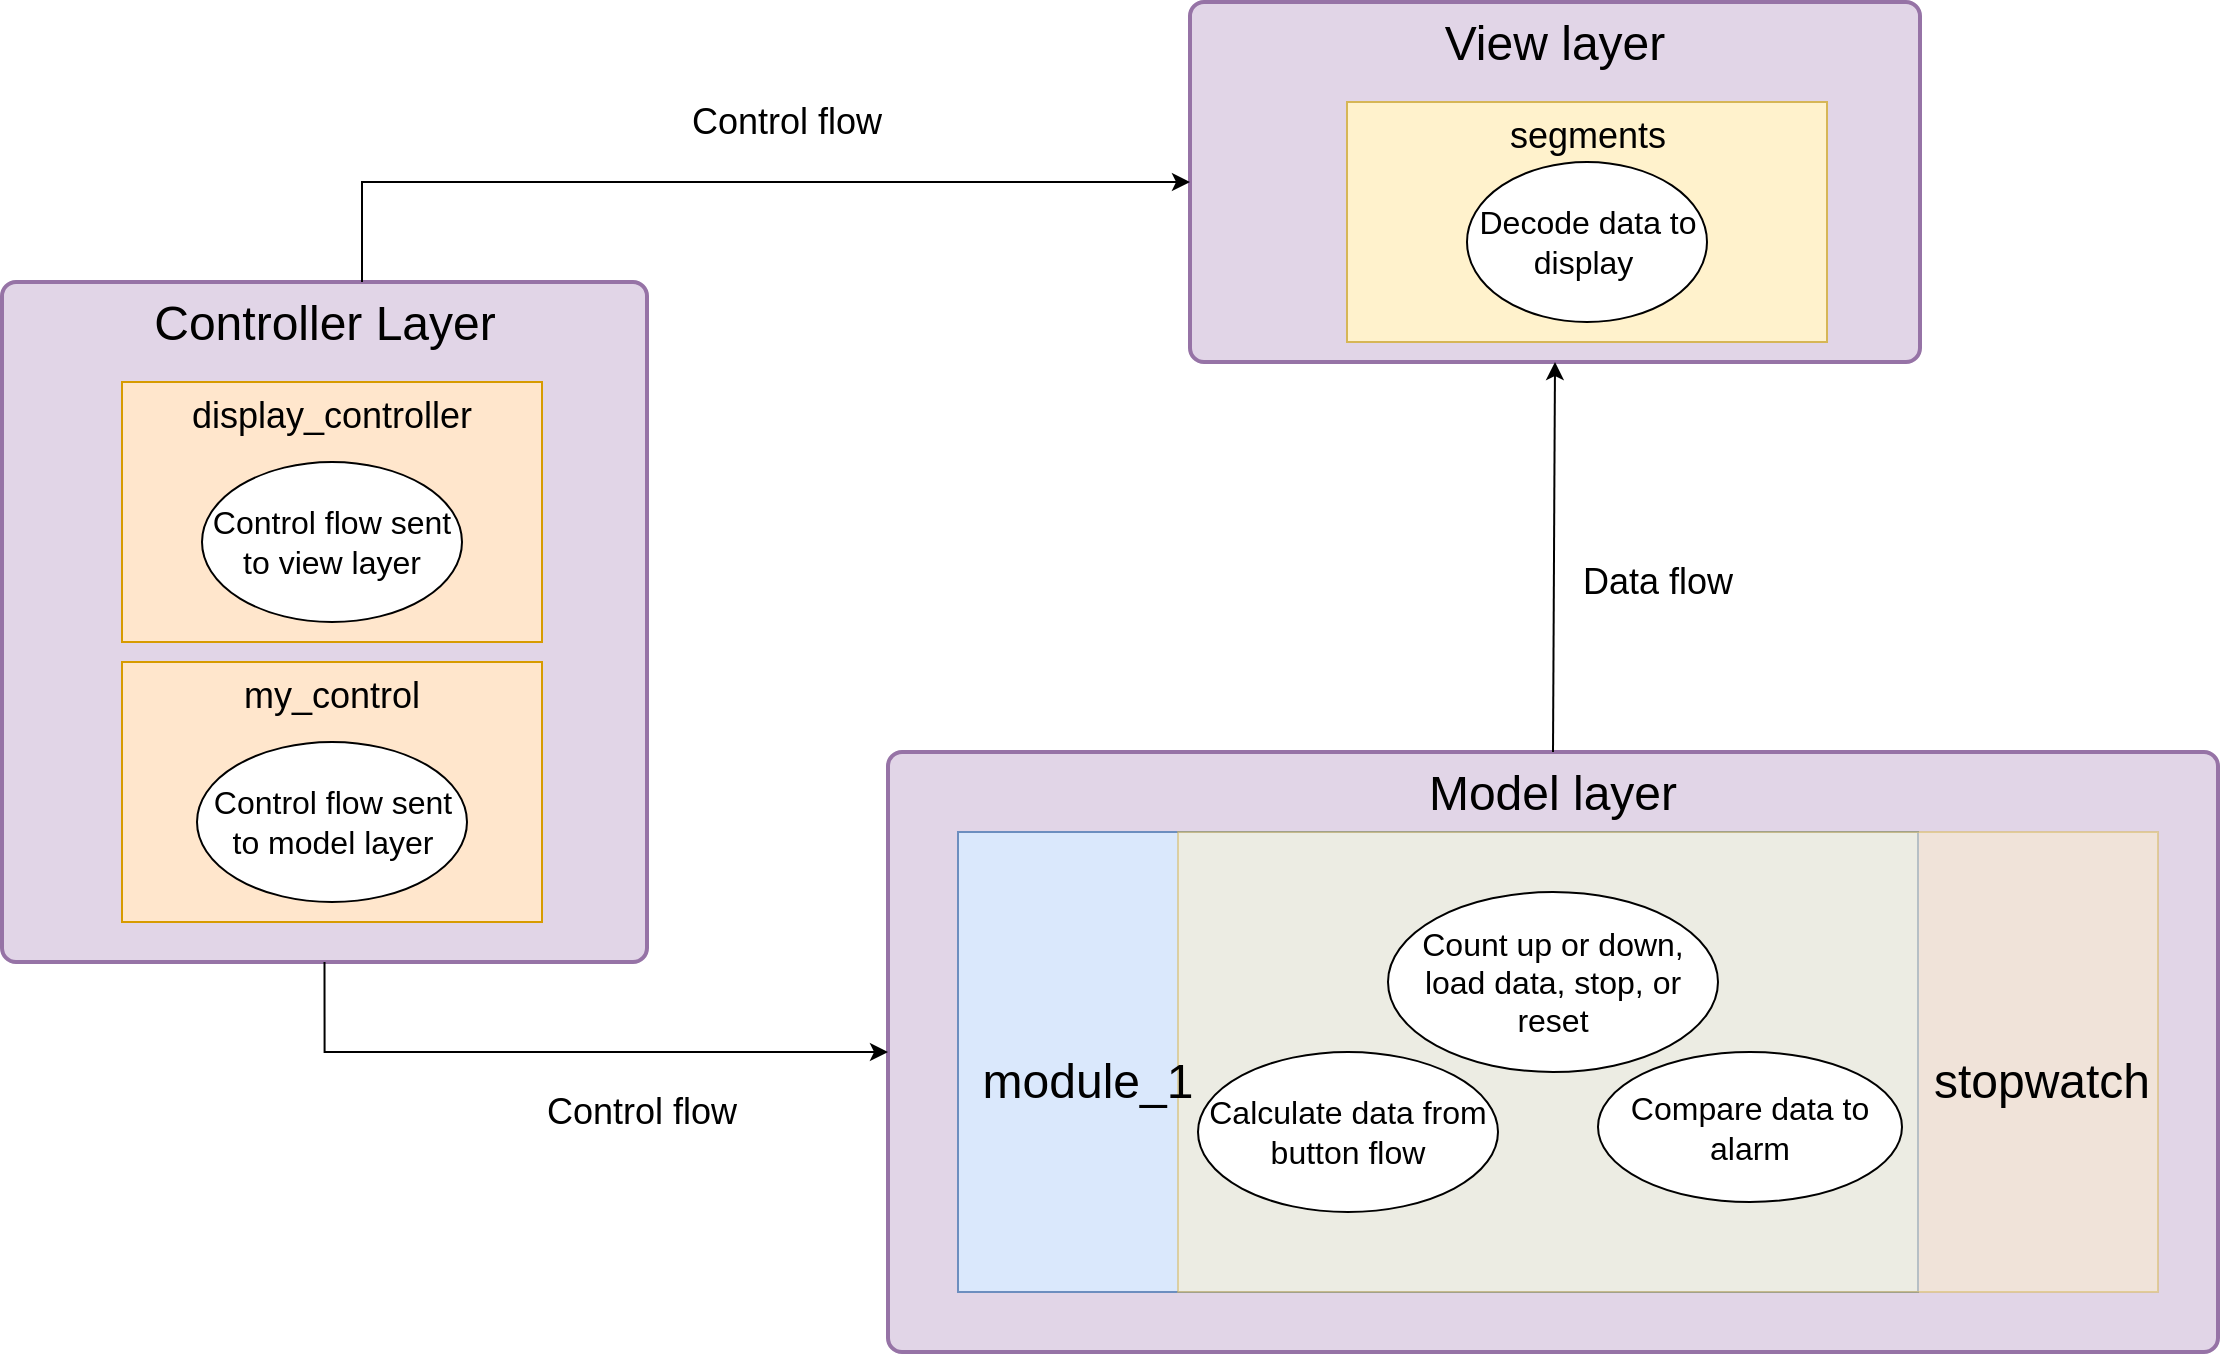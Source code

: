 <mxfile version="22.1.2" type="github">
  <diagram name="Page-1" id="_gD4Ty1qihqB3JL3IfZ5">
    <mxGraphModel dx="1050" dy="534" grid="1" gridSize="10" guides="1" tooltips="1" connect="1" arrows="1" fold="1" page="1" pageScale="1" pageWidth="850" pageHeight="1100" math="0" shadow="0">
      <root>
        <mxCell id="0" />
        <mxCell id="1" parent="0" />
        <mxCell id="tbvbLDSKId4JMIqYJKb5-12" value="&lt;font style=&quot;font-size: 24px;&quot;&gt;Controller Layer&lt;/font&gt;" style="rounded=1;whiteSpace=wrap;html=1;absoluteArcSize=1;arcSize=14;strokeWidth=2;horizontal=1;verticalAlign=top;fillColor=#e1d5e7;strokeColor=#9673a6;" parent="1" vertex="1">
          <mxGeometry x="57" y="200" width="322.5" height="340" as="geometry" />
        </mxCell>
        <mxCell id="tbvbLDSKId4JMIqYJKb5-13" value="&lt;font style=&quot;font-size: 24px;&quot;&gt;Model layer&lt;/font&gt;" style="rounded=1;whiteSpace=wrap;html=1;absoluteArcSize=1;arcSize=14;strokeWidth=2;verticalAlign=top;fillColor=#e1d5e7;strokeColor=#9673a6;" parent="1" vertex="1">
          <mxGeometry x="500" y="435" width="665" height="300" as="geometry" />
        </mxCell>
        <mxCell id="tbvbLDSKId4JMIqYJKb5-14" value="&lt;font style=&quot;font-size: 24px;&quot;&gt;View layer&lt;/font&gt;" style="rounded=1;whiteSpace=wrap;html=1;absoluteArcSize=1;arcSize=14;strokeWidth=2;verticalAlign=top;fillColor=#e1d5e7;strokeColor=#9673a6;" parent="1" vertex="1">
          <mxGeometry x="651" y="60" width="365" height="180" as="geometry" />
        </mxCell>
        <mxCell id="tbvbLDSKId4JMIqYJKb5-33" value="" style="group" parent="1" vertex="1" connectable="0">
          <mxGeometry x="117" y="390" width="210" height="130" as="geometry" />
        </mxCell>
        <mxCell id="tbvbLDSKId4JMIqYJKb5-16" value="&lt;font style=&quot;font-size: 18px;&quot;&gt;my_control&lt;/font&gt;" style="rounded=0;whiteSpace=wrap;html=1;verticalAlign=top;fillColor=#ffe6cc;strokeColor=#d79b00;" parent="tbvbLDSKId4JMIqYJKb5-33" vertex="1">
          <mxGeometry width="210" height="130" as="geometry" />
        </mxCell>
        <mxCell id="tbvbLDSKId4JMIqYJKb5-17" value="&lt;font style=&quot;font-size: 16px;&quot;&gt;Control flow sent to model layer&lt;/font&gt;" style="ellipse;whiteSpace=wrap;html=1;" parent="tbvbLDSKId4JMIqYJKb5-33" vertex="1">
          <mxGeometry x="37.5" y="40" width="135" height="80" as="geometry" />
        </mxCell>
        <mxCell id="tbvbLDSKId4JMIqYJKb5-34" value="" style="group" parent="1" vertex="1" connectable="0">
          <mxGeometry x="117" y="250" width="210" height="130" as="geometry" />
        </mxCell>
        <mxCell id="tbvbLDSKId4JMIqYJKb5-31" value="&lt;span style=&quot;font-size: 18px;&quot;&gt;display_controller&lt;/span&gt;" style="rounded=0;whiteSpace=wrap;html=1;verticalAlign=top;fillColor=#ffe6cc;strokeColor=#d79b00;" parent="tbvbLDSKId4JMIqYJKb5-34" vertex="1">
          <mxGeometry width="210" height="130" as="geometry" />
        </mxCell>
        <mxCell id="tbvbLDSKId4JMIqYJKb5-32" value="&lt;font style=&quot;font-size: 16px;&quot;&gt;Control flow sent to view layer&lt;/font&gt;" style="ellipse;whiteSpace=wrap;html=1;" parent="tbvbLDSKId4JMIqYJKb5-34" vertex="1">
          <mxGeometry x="40" y="40" width="130" height="80" as="geometry" />
        </mxCell>
        <mxCell id="tbvbLDSKId4JMIqYJKb5-41" value="" style="group" parent="1" vertex="1" connectable="0">
          <mxGeometry x="555" y="475" width="580" height="230" as="geometry" />
        </mxCell>
        <mxCell id="tbvbLDSKId4JMIqYJKb5-38" value="" style="rounded=0;whiteSpace=wrap;html=1;fillColor=#dae8fc;strokeColor=#6c8ebf;" parent="tbvbLDSKId4JMIqYJKb5-41" vertex="1">
          <mxGeometry x="-20" width="480" height="230" as="geometry" />
        </mxCell>
        <mxCell id="tbvbLDSKId4JMIqYJKb5-29" value="" style="rounded=0;whiteSpace=wrap;html=1;fillColor=#fff2cc;strokeColor=#d6b656;opacity=50;" parent="tbvbLDSKId4JMIqYJKb5-41" vertex="1">
          <mxGeometry x="90" width="490" height="230" as="geometry" />
        </mxCell>
        <mxCell id="tbvbLDSKId4JMIqYJKb5-20" value="&lt;font style=&quot;font-size: 16px;&quot;&gt;Count up or down, load data, stop, or reset&lt;/font&gt;" style="ellipse;whiteSpace=wrap;html=1;fillColor=default;" parent="tbvbLDSKId4JMIqYJKb5-41" vertex="1">
          <mxGeometry x="195" y="30" width="165" height="90" as="geometry" />
        </mxCell>
        <mxCell id="tbvbLDSKId4JMIqYJKb5-21" value="&lt;font style=&quot;font-size: 16px;&quot;&gt;Calculate data from button flow&lt;/font&gt;" style="ellipse;whiteSpace=wrap;html=1;" parent="tbvbLDSKId4JMIqYJKb5-41" vertex="1">
          <mxGeometry x="100" y="110" width="150" height="80" as="geometry" />
        </mxCell>
        <mxCell id="tbvbLDSKId4JMIqYJKb5-36" value="&lt;font style=&quot;font-size: 16px;&quot;&gt;Compare data to alarm&lt;/font&gt;" style="ellipse;whiteSpace=wrap;html=1;" parent="tbvbLDSKId4JMIqYJKb5-41" vertex="1">
          <mxGeometry x="300" y="110" width="152" height="75" as="geometry" />
        </mxCell>
        <mxCell id="tbvbLDSKId4JMIqYJKb5-39" value="&lt;font style=&quot;font-size: 24px;&quot;&gt;module_1&lt;/font&gt;" style="text;html=1;strokeColor=none;fillColor=none;align=center;verticalAlign=middle;whiteSpace=wrap;rounded=0;" parent="tbvbLDSKId4JMIqYJKb5-41" vertex="1">
          <mxGeometry x="-10" y="95" width="110" height="60" as="geometry" />
        </mxCell>
        <mxCell id="tbvbLDSKId4JMIqYJKb5-40" value="&lt;font style=&quot;font-size: 24px;&quot;&gt;stopwatch&lt;/font&gt;" style="text;html=1;strokeColor=none;fillColor=none;align=center;verticalAlign=middle;whiteSpace=wrap;rounded=0;" parent="tbvbLDSKId4JMIqYJKb5-41" vertex="1">
          <mxGeometry x="452" y="95" width="140" height="60" as="geometry" />
        </mxCell>
        <mxCell id="tbvbLDSKId4JMIqYJKb5-42" value="&lt;font style=&quot;font-size: 18px;&quot;&gt;segments&lt;/font&gt;" style="rounded=0;whiteSpace=wrap;html=1;verticalAlign=top;fillColor=#fff2cc;strokeColor=#d6b656;" parent="1" vertex="1">
          <mxGeometry x="729.5" y="110" width="240" height="120" as="geometry" />
        </mxCell>
        <mxCell id="tbvbLDSKId4JMIqYJKb5-43" value="&lt;font style=&quot;font-size: 16px;&quot;&gt;Decode data to display&amp;nbsp;&lt;/font&gt;" style="ellipse;whiteSpace=wrap;html=1;" parent="1" vertex="1">
          <mxGeometry x="789.5" y="140" width="120" height="80" as="geometry" />
        </mxCell>
        <mxCell id="tbvbLDSKId4JMIqYJKb5-44" value="" style="endArrow=classic;html=1;rounded=0;edgeStyle=orthogonalEdgeStyle;entryX=0;entryY=0.5;entryDx=0;entryDy=0;" parent="1" target="tbvbLDSKId4JMIqYJKb5-14" edge="1">
          <mxGeometry width="50" height="50" relative="1" as="geometry">
            <mxPoint x="237" y="200" as="sourcePoint" />
            <mxPoint x="617" y="140" as="targetPoint" />
            <Array as="points">
              <mxPoint x="237" y="150" />
            </Array>
          </mxGeometry>
        </mxCell>
        <mxCell id="tbvbLDSKId4JMIqYJKb5-45" value="" style="endArrow=classic;html=1;rounded=0;exitX=0.5;exitY=1;exitDx=0;exitDy=0;entryX=0;entryY=0.5;entryDx=0;entryDy=0;edgeStyle=orthogonalEdgeStyle;" parent="1" source="tbvbLDSKId4JMIqYJKb5-12" target="tbvbLDSKId4JMIqYJKb5-13" edge="1">
          <mxGeometry width="50" height="50" relative="1" as="geometry">
            <mxPoint x="557" y="340" as="sourcePoint" />
            <mxPoint x="607" y="290" as="targetPoint" />
          </mxGeometry>
        </mxCell>
        <mxCell id="tbvbLDSKId4JMIqYJKb5-46" value="" style="endArrow=classic;html=1;rounded=0;entryX=0.5;entryY=1;entryDx=0;entryDy=0;exitX=0.5;exitY=0;exitDx=0;exitDy=0;" parent="1" source="tbvbLDSKId4JMIqYJKb5-13" target="tbvbLDSKId4JMIqYJKb5-14" edge="1">
          <mxGeometry width="50" height="50" relative="1" as="geometry">
            <mxPoint x="850" y="430" as="sourcePoint" />
            <mxPoint x="557" y="360" as="targetPoint" />
          </mxGeometry>
        </mxCell>
        <mxCell id="tbvbLDSKId4JMIqYJKb5-47" value="&lt;font style=&quot;font-size: 18px;&quot;&gt;Data flow&lt;/font&gt;" style="text;html=1;strokeColor=none;fillColor=none;align=center;verticalAlign=middle;whiteSpace=wrap;rounded=0;rotation=0;" parent="1" vertex="1">
          <mxGeometry x="830" y="320" width="110" height="60" as="geometry" />
        </mxCell>
        <mxCell id="tbvbLDSKId4JMIqYJKb5-48" value="&lt;font style=&quot;font-size: 18px;&quot;&gt;Control flow&lt;/font&gt;" style="text;html=1;strokeColor=none;fillColor=none;align=center;verticalAlign=middle;whiteSpace=wrap;rounded=0;" parent="1" vertex="1">
          <mxGeometry x="307" y="590" width="140" height="50" as="geometry" />
        </mxCell>
        <mxCell id="tbvbLDSKId4JMIqYJKb5-50" value="&lt;font style=&quot;font-size: 18px;&quot;&gt;Control flow&lt;/font&gt;" style="text;html=1;strokeColor=none;fillColor=none;align=center;verticalAlign=middle;whiteSpace=wrap;rounded=0;" parent="1" vertex="1">
          <mxGeometry x="397" y="100" width="105" height="40" as="geometry" />
        </mxCell>
      </root>
    </mxGraphModel>
  </diagram>
</mxfile>

